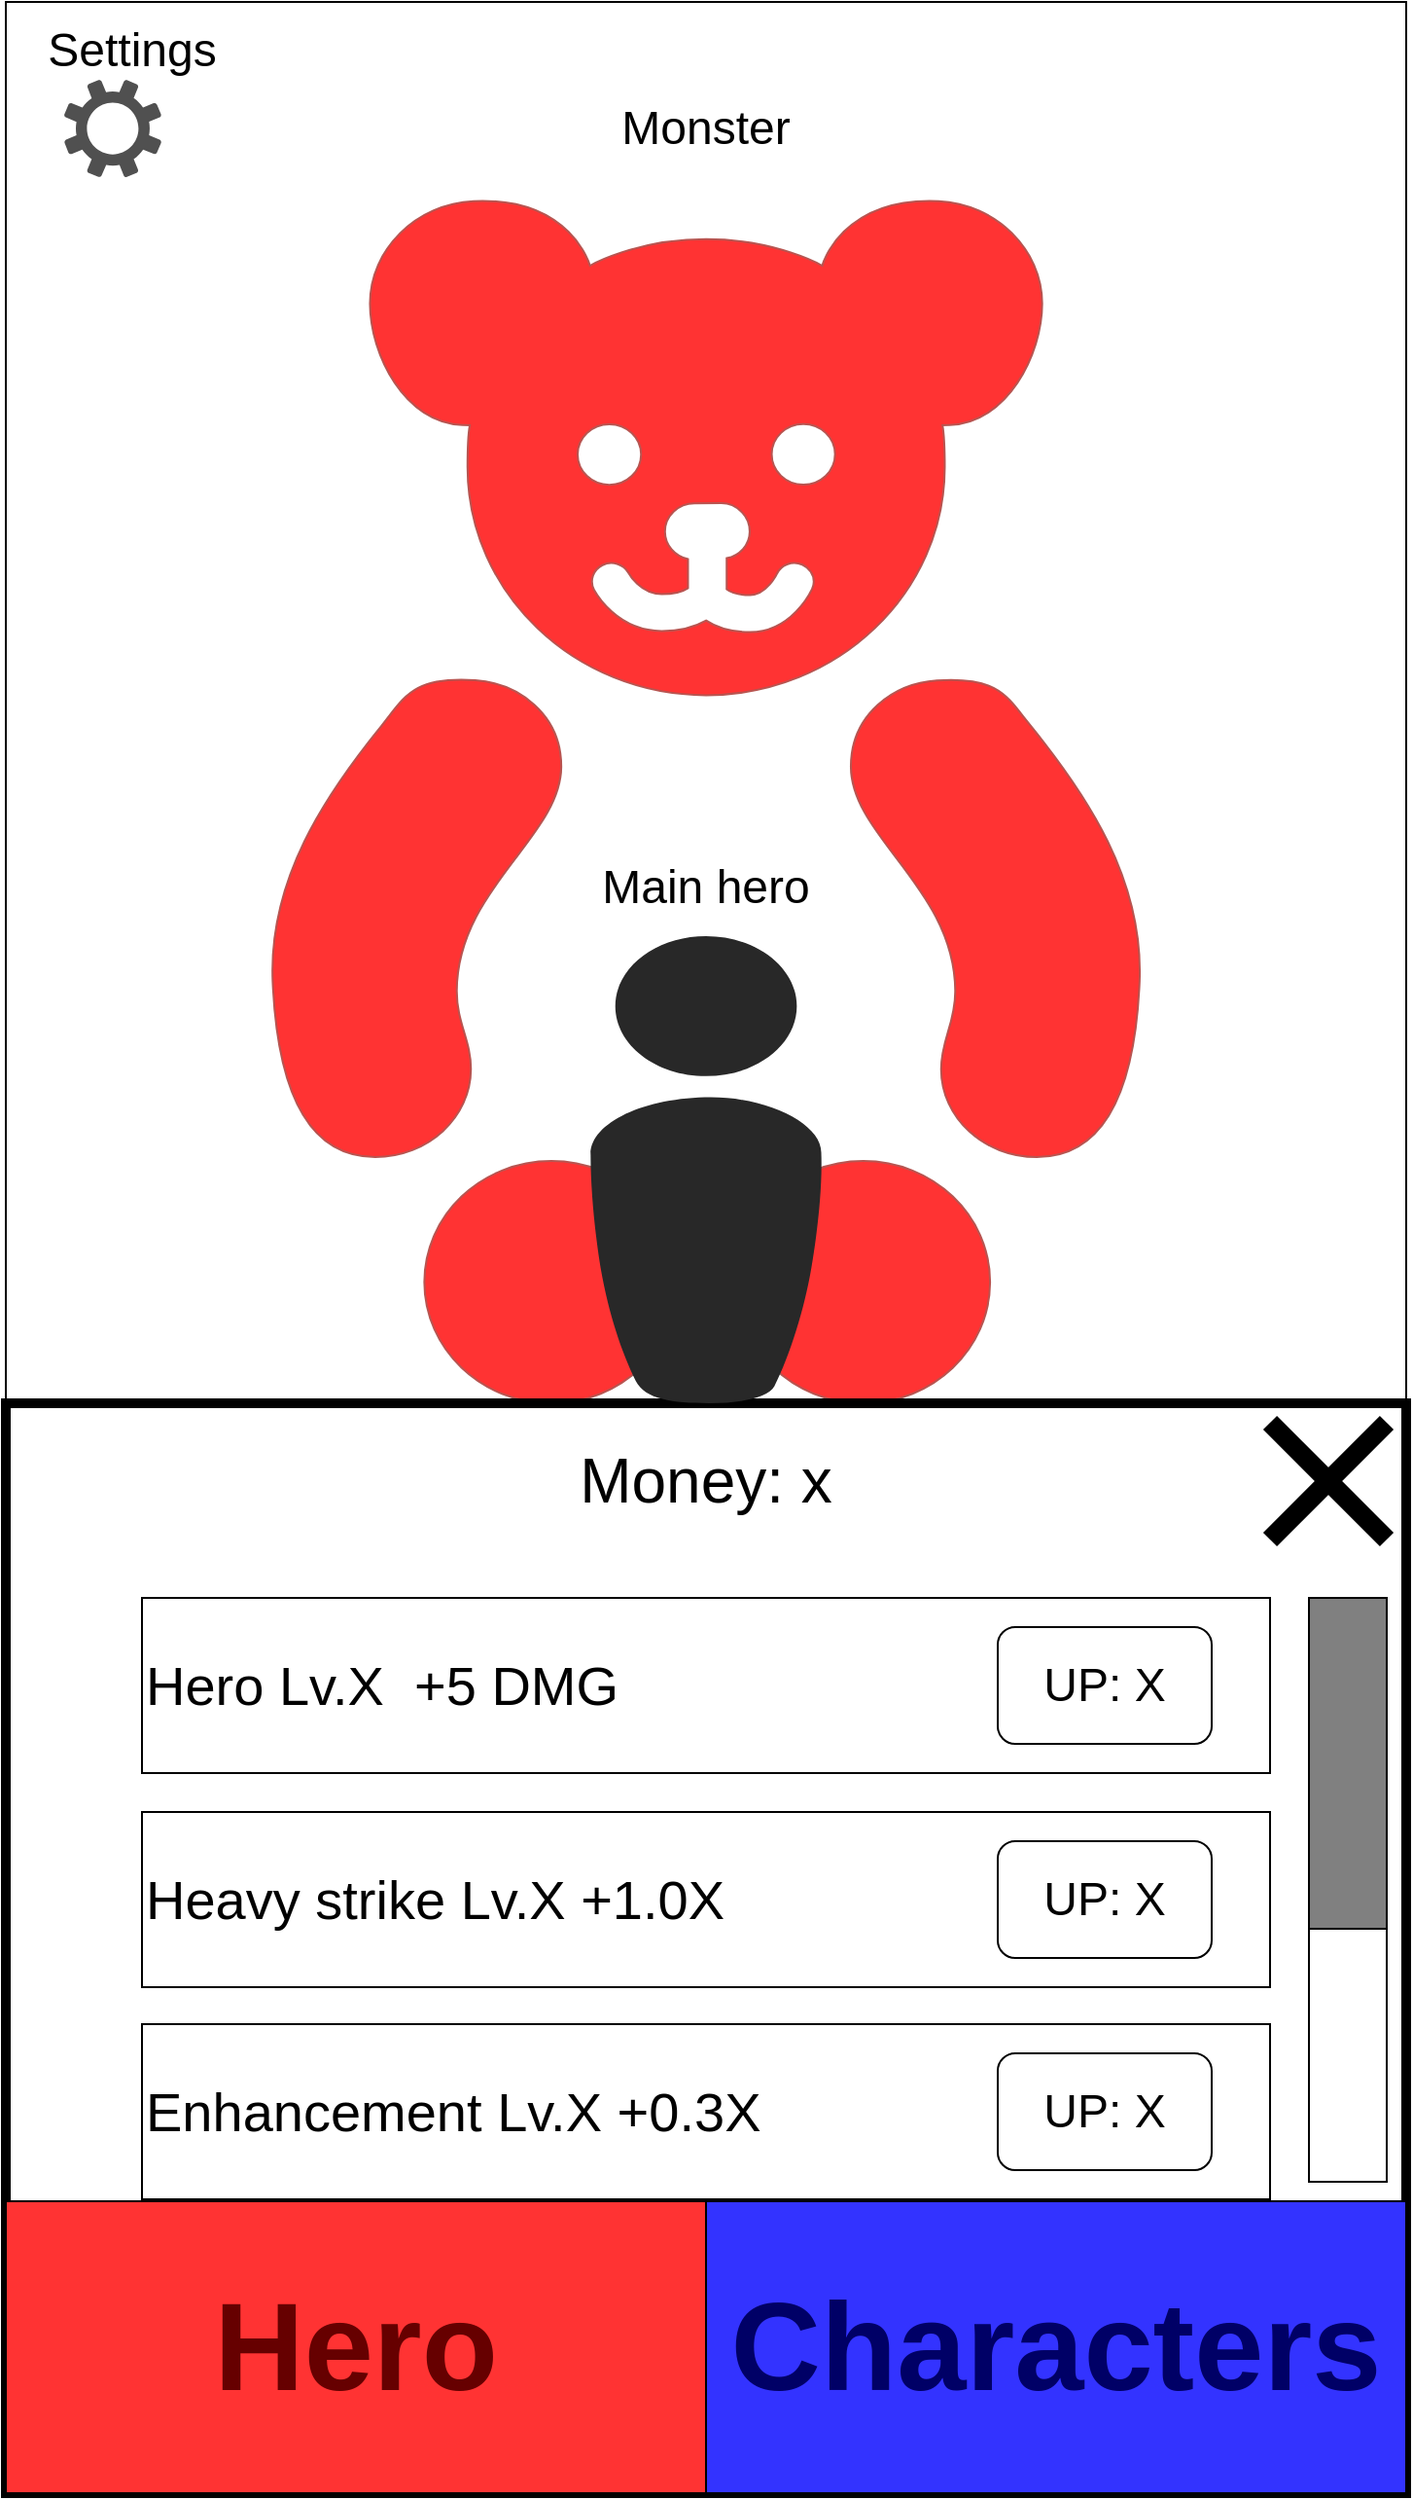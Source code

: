 <mxfile version="21.2.9" type="device">
  <diagram name="Page-1" id="ow4GdxS1bap09znxunIw">
    <mxGraphModel dx="1985" dy="1155" grid="1" gridSize="10" guides="1" tooltips="1" connect="1" arrows="1" fold="1" page="1" pageScale="1" pageWidth="827" pageHeight="1169" math="0" shadow="0">
      <root>
        <mxCell id="0" />
        <mxCell id="1" parent="0" />
        <mxCell id="7iGb5q4zJ06-A3PqOWBa-20" value="" style="rounded=0;whiteSpace=wrap;html=1;" vertex="1" parent="1">
          <mxGeometry x="200" y="40" width="720" height="1280" as="geometry" />
        </mxCell>
        <mxCell id="7iGb5q4zJ06-A3PqOWBa-21" value="" style="shape=mxgraph.signs.animals.teddy_bear;html=1;pointerEvents=1;fillColor=#FF3333;strokeColor=#b85450;verticalLabelPosition=bottom;verticalAlign=top;align=center;" vertex="1" parent="1">
          <mxGeometry x="335" y="140" width="450" height="620" as="geometry" />
        </mxCell>
        <mxCell id="7iGb5q4zJ06-A3PqOWBa-22" value="" style="rounded=0;whiteSpace=wrap;html=1;strokeWidth=5;" vertex="1" parent="1">
          <mxGeometry x="200" y="760" width="720" height="560" as="geometry" />
        </mxCell>
        <mxCell id="7iGb5q4zJ06-A3PqOWBa-23" value="Hero" style="rounded=0;whiteSpace=wrap;html=1;fontSize=64;fontColor=#660000;fillColor=#FF3333;fontStyle=1" vertex="1" parent="1">
          <mxGeometry x="200" y="1170" width="360" height="150" as="geometry" />
        </mxCell>
        <mxCell id="7iGb5q4zJ06-A3PqOWBa-24" value="Characters" style="rounded=0;whiteSpace=wrap;html=1;fontSize=64;fontColor=#000066;fillColor=#3333FF;fontStyle=1" vertex="1" parent="1">
          <mxGeometry x="560" y="1170" width="360" height="150" as="geometry" />
        </mxCell>
        <mxCell id="7iGb5q4zJ06-A3PqOWBa-33" value="" style="verticalLabelPosition=bottom;sketch=0;html=1;fillColor=#282828;strokeColor=none;verticalAlign=top;pointerEvents=1;align=center;shape=mxgraph.cisco_safe.people_places_things_icons.icon8;" vertex="1" parent="1">
          <mxGeometry x="500" y="520" width="120" height="240" as="geometry" />
        </mxCell>
        <mxCell id="7iGb5q4zJ06-A3PqOWBa-34" value="Main hero" style="text;html=1;strokeColor=none;fillColor=none;align=center;verticalAlign=middle;whiteSpace=wrap;rounded=0;fontSize=24;" vertex="1" parent="1">
          <mxGeometry x="495" y="480" width="130" height="30" as="geometry" />
        </mxCell>
        <mxCell id="7iGb5q4zJ06-A3PqOWBa-35" value="Monster" style="text;html=1;strokeColor=none;fillColor=none;align=center;verticalAlign=middle;whiteSpace=wrap;rounded=0;fontSize=24;" vertex="1" parent="1">
          <mxGeometry x="495" y="90" width="130" height="30" as="geometry" />
        </mxCell>
        <mxCell id="7iGb5q4zJ06-A3PqOWBa-37" value="" style="sketch=0;pointerEvents=1;shadow=0;dashed=0;html=1;strokeColor=none;labelPosition=center;verticalLabelPosition=bottom;verticalAlign=top;align=center;fillColor=#505050;shape=mxgraph.mscae.enterprise.settings" vertex="1" parent="1">
          <mxGeometry x="230" y="80" width="50" height="50" as="geometry" />
        </mxCell>
        <mxCell id="7iGb5q4zJ06-A3PqOWBa-38" value="Settings" style="text;html=1;strokeColor=none;fillColor=none;align=center;verticalAlign=middle;whiteSpace=wrap;rounded=0;fontSize=24;" vertex="1" parent="1">
          <mxGeometry x="200" y="50" width="130" height="30" as="geometry" />
        </mxCell>
        <mxCell id="7iGb5q4zJ06-A3PqOWBa-43" value="" style="shape=mxgraph.sysml.x;strokeWidth=10;" vertex="1" parent="1">
          <mxGeometry x="850" y="770" width="60" height="60" as="geometry" />
        </mxCell>
        <mxCell id="7iGb5q4zJ06-A3PqOWBa-44" value="Hero Lv.X&lt;span style=&quot;white-space: pre; font-size: 28px;&quot;&gt;	&lt;/span&gt;&lt;span style=&quot;white-space: pre; font-size: 28px;&quot;&gt;	&lt;/span&gt;+5 DMG&lt;span style=&quot;white-space: pre; font-size: 28px;&quot;&gt;	&lt;/span&gt;" style="rounded=0;whiteSpace=wrap;html=1;fontSize=28;align=left;" vertex="1" parent="1">
          <mxGeometry x="270" y="860" width="580" height="90" as="geometry" />
        </mxCell>
        <mxCell id="7iGb5q4zJ06-A3PqOWBa-45" value="UP: X" style="rounded=1;whiteSpace=wrap;html=1;fontSize=24;" vertex="1" parent="1">
          <mxGeometry x="710" y="875" width="110" height="60" as="geometry" />
        </mxCell>
        <mxCell id="7iGb5q4zJ06-A3PqOWBa-46" value="Money: x" style="rounded=0;whiteSpace=wrap;html=1;fontSize=32;strokeColor=none;" vertex="1" parent="1">
          <mxGeometry x="435" y="770" width="250" height="60" as="geometry" />
        </mxCell>
        <mxCell id="7iGb5q4zJ06-A3PqOWBa-47" value="Heavy strike Lv.X&lt;span style=&quot;white-space: pre; font-size: 28px;&quot;&gt;	&lt;/span&gt;+1.0X&lt;span style=&quot;white-space: pre; font-size: 28px;&quot;&gt;	&lt;/span&gt;" style="rounded=0;whiteSpace=wrap;html=1;fontSize=28;align=left;" vertex="1" parent="1">
          <mxGeometry x="270" y="970" width="580" height="90" as="geometry" />
        </mxCell>
        <mxCell id="7iGb5q4zJ06-A3PqOWBa-48" value="UP: X" style="rounded=1;whiteSpace=wrap;html=1;fontSize=24;" vertex="1" parent="1">
          <mxGeometry x="710" y="985" width="110" height="60" as="geometry" />
        </mxCell>
        <mxCell id="7iGb5q4zJ06-A3PqOWBa-49" value="" style="rounded=0;whiteSpace=wrap;html=1;fillColor=#808080;" vertex="1" parent="1">
          <mxGeometry x="870" y="860" width="40" height="170" as="geometry" />
        </mxCell>
        <mxCell id="7iGb5q4zJ06-A3PqOWBa-50" value="" style="rounded=0;whiteSpace=wrap;html=1;fillColor=none;" vertex="1" parent="1">
          <mxGeometry x="870" y="860" width="40" height="300" as="geometry" />
        </mxCell>
        <mxCell id="7iGb5q4zJ06-A3PqOWBa-51" value="Enhancement&amp;nbsp;Lv.X&lt;span style=&quot;white-space: pre;&quot;&gt;	&lt;/span&gt;+0.3X" style="rounded=0;whiteSpace=wrap;html=1;fontSize=28;align=left;" vertex="1" parent="1">
          <mxGeometry x="270" y="1079" width="580" height="90" as="geometry" />
        </mxCell>
        <mxCell id="7iGb5q4zJ06-A3PqOWBa-52" value="UP: X" style="rounded=1;whiteSpace=wrap;html=1;fontSize=24;" vertex="1" parent="1">
          <mxGeometry x="710" y="1094" width="110" height="60" as="geometry" />
        </mxCell>
      </root>
    </mxGraphModel>
  </diagram>
</mxfile>
